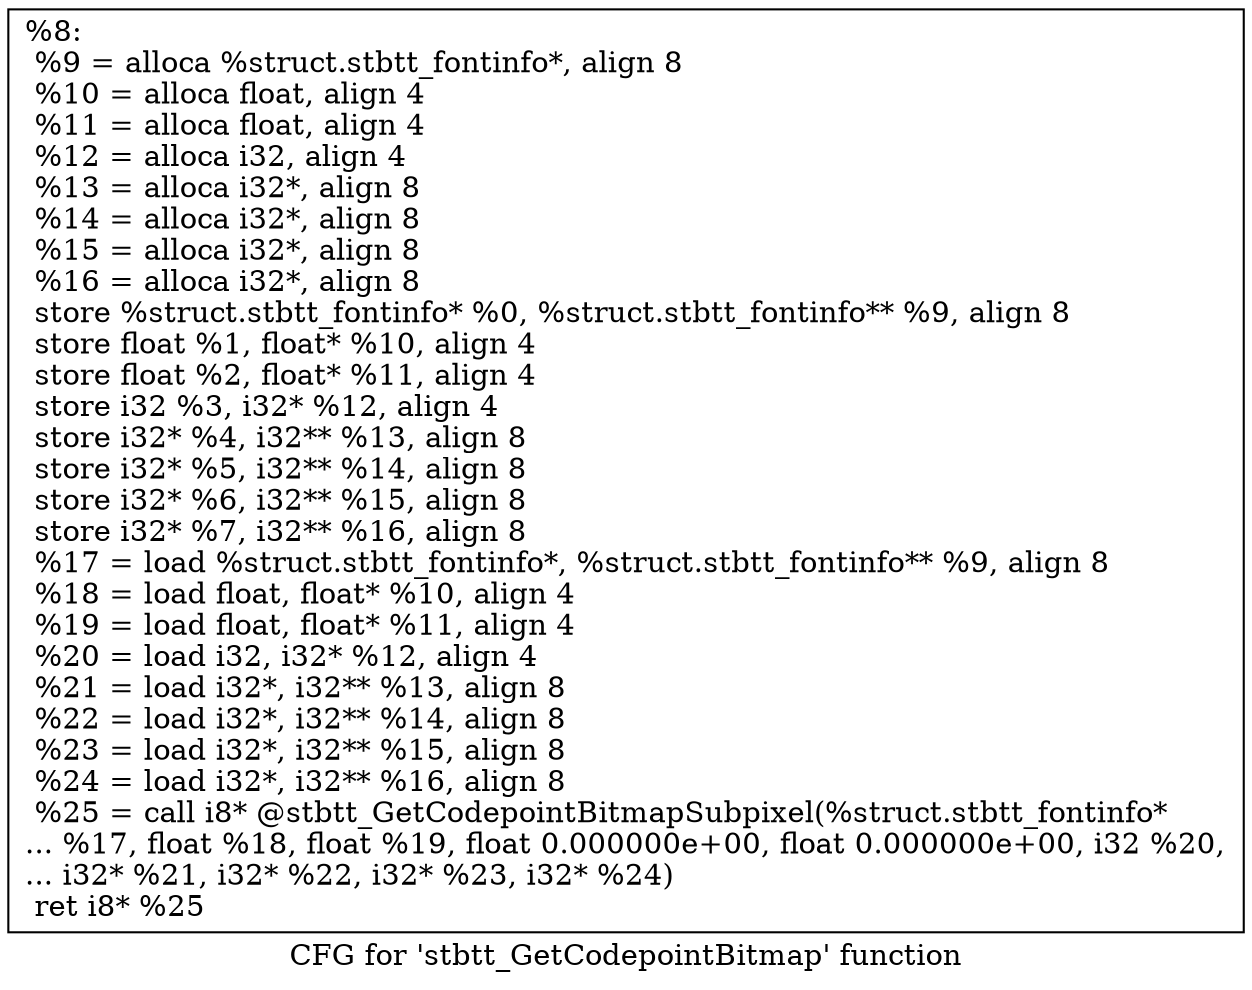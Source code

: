 digraph "CFG for 'stbtt_GetCodepointBitmap' function" {
	label="CFG for 'stbtt_GetCodepointBitmap' function";

	Node0x2a42b90 [shape=record,label="{%8:\l  %9 = alloca %struct.stbtt_fontinfo*, align 8\l  %10 = alloca float, align 4\l  %11 = alloca float, align 4\l  %12 = alloca i32, align 4\l  %13 = alloca i32*, align 8\l  %14 = alloca i32*, align 8\l  %15 = alloca i32*, align 8\l  %16 = alloca i32*, align 8\l  store %struct.stbtt_fontinfo* %0, %struct.stbtt_fontinfo** %9, align 8\l  store float %1, float* %10, align 4\l  store float %2, float* %11, align 4\l  store i32 %3, i32* %12, align 4\l  store i32* %4, i32** %13, align 8\l  store i32* %5, i32** %14, align 8\l  store i32* %6, i32** %15, align 8\l  store i32* %7, i32** %16, align 8\l  %17 = load %struct.stbtt_fontinfo*, %struct.stbtt_fontinfo** %9, align 8\l  %18 = load float, float* %10, align 4\l  %19 = load float, float* %11, align 4\l  %20 = load i32, i32* %12, align 4\l  %21 = load i32*, i32** %13, align 8\l  %22 = load i32*, i32** %14, align 8\l  %23 = load i32*, i32** %15, align 8\l  %24 = load i32*, i32** %16, align 8\l  %25 = call i8* @stbtt_GetCodepointBitmapSubpixel(%struct.stbtt_fontinfo*\l... %17, float %18, float %19, float 0.000000e+00, float 0.000000e+00, i32 %20,\l... i32* %21, i32* %22, i32* %23, i32* %24)\l  ret i8* %25\l}"];
}
